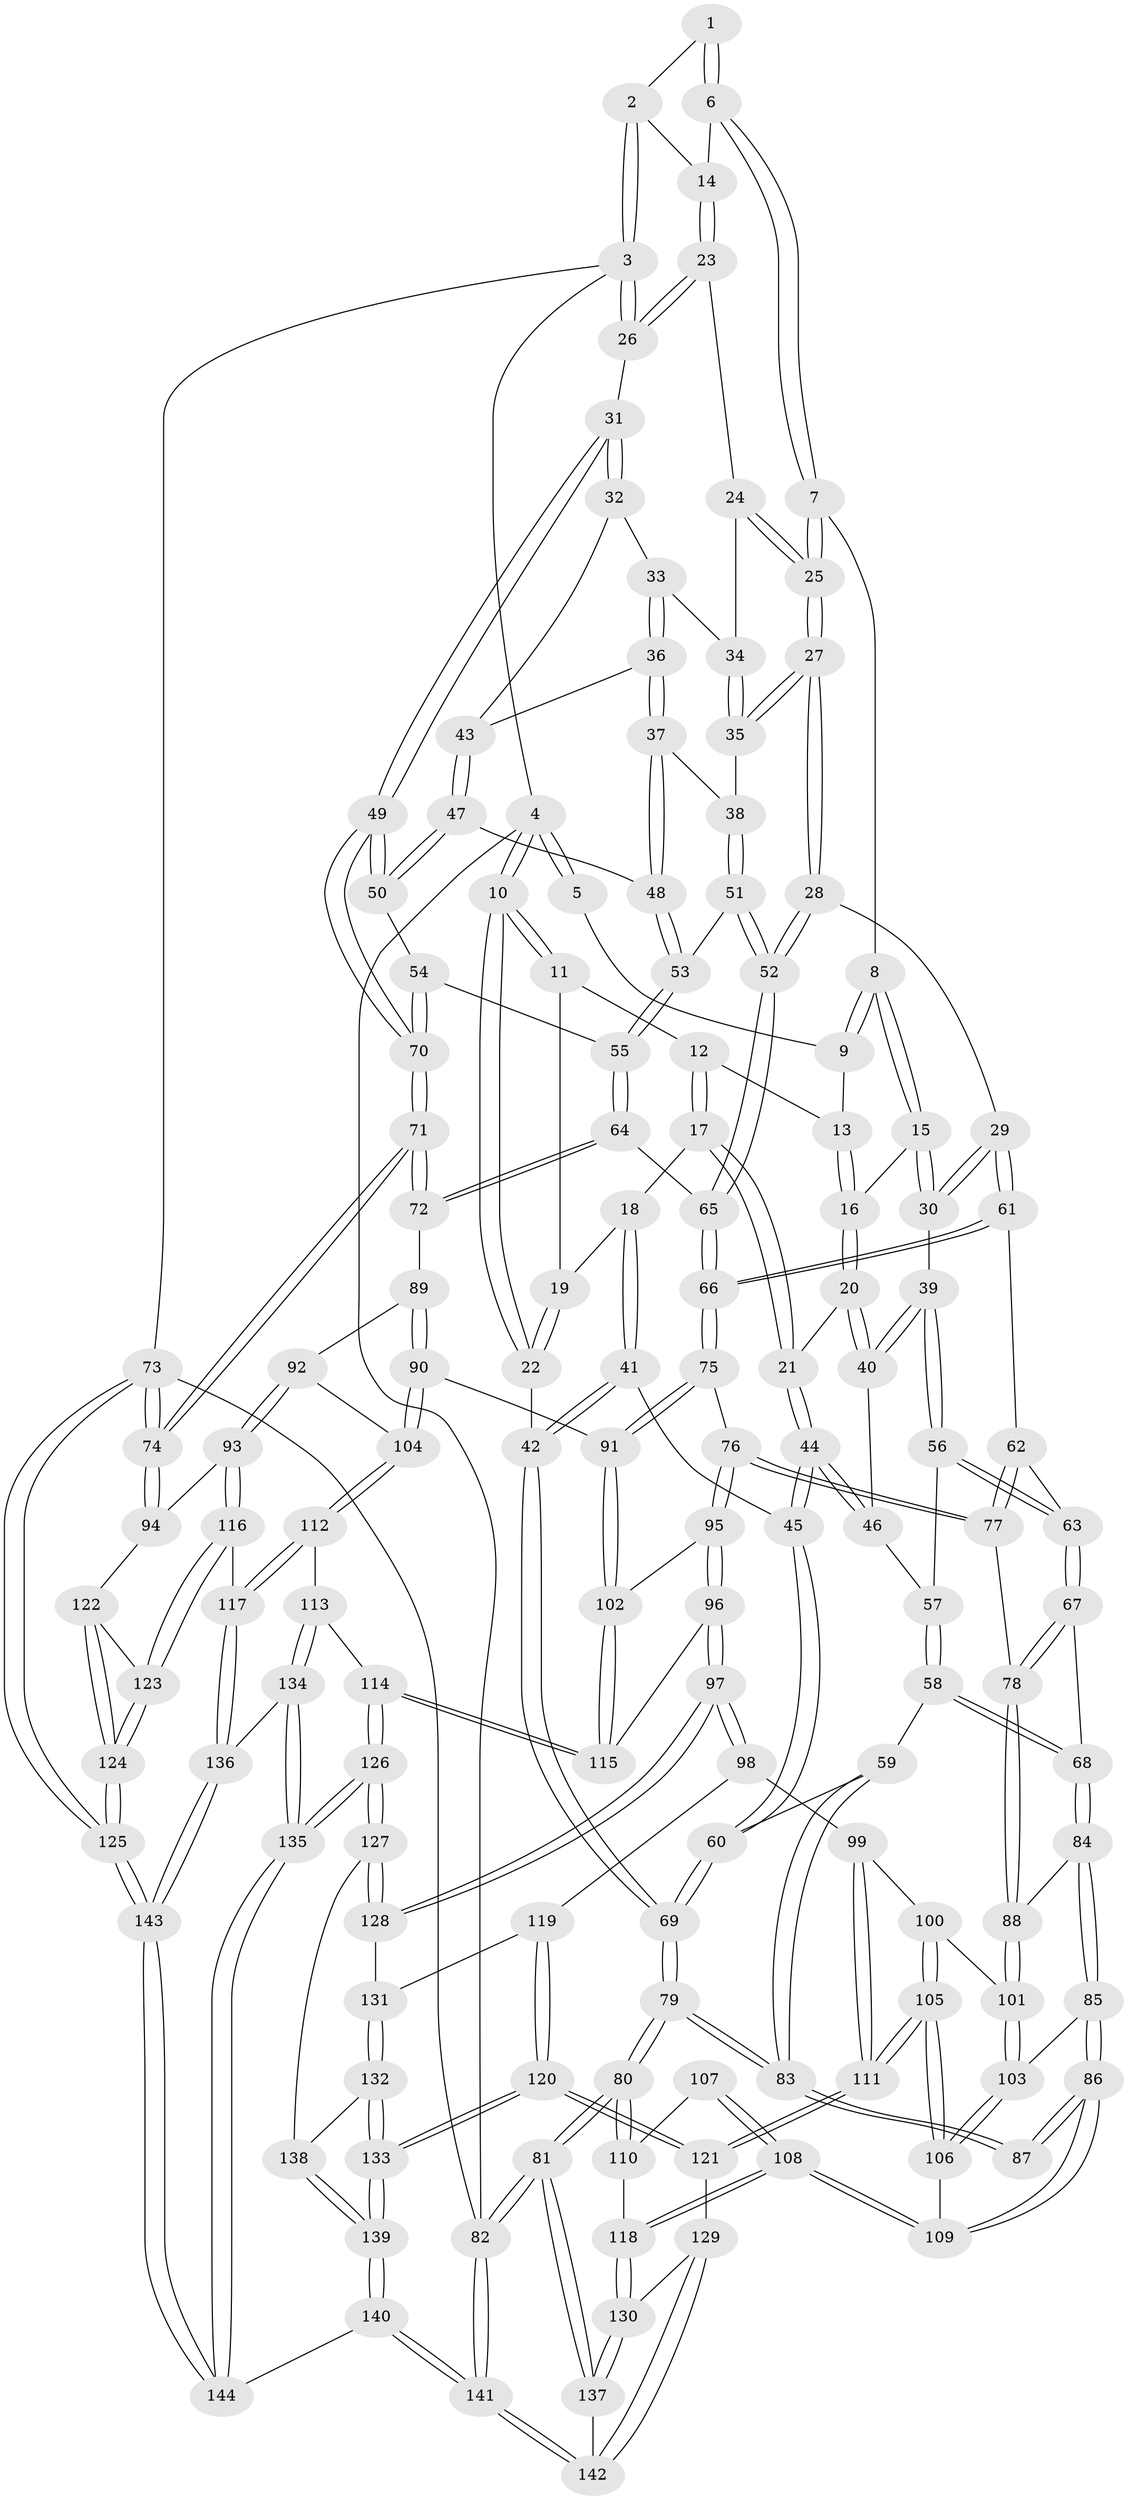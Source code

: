 // coarse degree distribution, {5: 0.43023255813953487, 2: 0.011627906976744186, 4: 0.26744186046511625, 7: 0.03488372093023256, 3: 0.13953488372093023, 6: 0.09302325581395349, 1: 0.011627906976744186, 9: 0.011627906976744186}
// Generated by graph-tools (version 1.1) at 2025/06/03/04/25 22:06:37]
// undirected, 144 vertices, 357 edges
graph export_dot {
graph [start="1"]
  node [color=gray90,style=filled];
  1 [pos="+0.4834079338923349+0"];
  2 [pos="+0.6410293390982894+0"];
  3 [pos="+1+0"];
  4 [pos="+0+0"];
  5 [pos="+0.2706171202738442+0"];
  6 [pos="+0.4442497638701757+0.10776627149499737"];
  7 [pos="+0.4072185980365094+0.15708853368487072"];
  8 [pos="+0.369759960740763+0.1482684343018033"];
  9 [pos="+0.2697341637263552+0"];
  10 [pos="+0+0"];
  11 [pos="+0.09083321384850647+0.09689213398431548"];
  12 [pos="+0.12078280274156654+0.10536999093462342"];
  13 [pos="+0.200844814237536+0.04133812358657919"];
  14 [pos="+0.6522415809479092+0.025644307570303195"];
  15 [pos="+0.27342290107093137+0.20246440554681808"];
  16 [pos="+0.264765953467806+0.2031240280543667"];
  17 [pos="+0.1638112970602867+0.22756084402283758"];
  18 [pos="+0.08224300802585921+0.23944662757640162"];
  19 [pos="+0.06064758944309893+0.16096674798324673"];
  20 [pos="+0.19839183682031597+0.23724797628104577"];
  21 [pos="+0.17538624616152496+0.23281355552706506"];
  22 [pos="+0+0.1210076840761411"];
  23 [pos="+0.6678901770811457+0.08271654592126011"];
  24 [pos="+0.6668740529304246+0.13426846171167797"];
  25 [pos="+0.5031095500671178+0.2561910770820686"];
  26 [pos="+1+0.06398288767267711"];
  27 [pos="+0.4998372340655686+0.3021015349481801"];
  28 [pos="+0.4959783584170051+0.32230499870201135"];
  29 [pos="+0.48555837689417947+0.3351841492175608"];
  30 [pos="+0.3504408005381963+0.3333908216268771"];
  31 [pos="+1+0.067968472796893"];
  32 [pos="+0.960229868623694+0.17479248962689936"];
  33 [pos="+0.8083776971047713+0.19541555542987563"];
  34 [pos="+0.6969410454514026+0.16745704254686905"];
  35 [pos="+0.7152310402315001+0.2998906885421037"];
  36 [pos="+0.8115477609854405+0.30988828811342056"];
  37 [pos="+0.721885248213637+0.31266678563733663"];
  38 [pos="+0.7198712503038985+0.31235939766155996"];
  39 [pos="+0.29935258993626185+0.37659577138294825"];
  40 [pos="+0.2068050122169476+0.2802839298448514"];
  41 [pos="+0+0.29829732293769806"];
  42 [pos="+0+0.27141299502299737"];
  43 [pos="+0.8171973239392839+0.3129868097227931"];
  44 [pos="+0.087747535847648+0.3935040433685075"];
  45 [pos="+0.08367306402514173+0.3956261588250571"];
  46 [pos="+0.1837481368477558+0.37770330126600815"];
  47 [pos="+0.8469535664732084+0.35195349126980374"];
  48 [pos="+0.7915131298802622+0.38290092829750977"];
  49 [pos="+1+0.2710765403554095"];
  50 [pos="+0.8489196682018804+0.3530117219701033"];
  51 [pos="+0.6885856744486523+0.37785238375636865"];
  52 [pos="+0.668283838770932+0.4069887474028658"];
  53 [pos="+0.7861449263611053+0.3928010171265884"];
  54 [pos="+0.8520897440174098+0.43717174724263946"];
  55 [pos="+0.7869834226076664+0.4726146794497327"];
  56 [pos="+0.28885526687807966+0.40663851266823436"];
  57 [pos="+0.19871373673923878+0.3934984797327489"];
  58 [pos="+0.17241558402942767+0.5544683108093504"];
  59 [pos="+0.11298045525466131+0.5296687526066127"];
  60 [pos="+0.09317781920082467+0.4803371299315757"];
  61 [pos="+0.4702156571558595+0.4255963131969285"];
  62 [pos="+0.4047182026998341+0.4990044077633426"];
  63 [pos="+0.3147309210430781+0.5105544124632297"];
  64 [pos="+0.7046809091553972+0.5621087483213665"];
  65 [pos="+0.700837897120611+0.5616650171087118"];
  66 [pos="+0.6596176512400159+0.5819711915084768"];
  67 [pos="+0.28265528257864214+0.5423294704474163"];
  68 [pos="+0.1840193465367494+0.5631188375822458"];
  69 [pos="+0+0.4209361354526361"];
  70 [pos="+1+0.5296770406520659"];
  71 [pos="+1+0.5777083847000102"];
  72 [pos="+0.8018006062510694+0.6171089995973268"];
  73 [pos="+1+1"];
  74 [pos="+1+0.7172230045485671"];
  75 [pos="+0.6090411525413848+0.6372307663558537"];
  76 [pos="+0.546973101745248+0.667619632188699"];
  77 [pos="+0.4985364348693955+0.6530415734023567"];
  78 [pos="+0.36146063127901146+0.6968454510281721"];
  79 [pos="+0+0.6724990361269386"];
  80 [pos="+0+0.8544808937058413"];
  81 [pos="+0+0.9640672969063704"];
  82 [pos="+0+1"];
  83 [pos="+0+0.6704654080596363"];
  84 [pos="+0.16982454276805187+0.6694330798250951"];
  85 [pos="+0.14466952819154866+0.72170935747842"];
  86 [pos="+0.13298899553484744+0.7318835430840418"];
  87 [pos="+0.043942843198457496+0.7255388640885339"];
  88 [pos="+0.3509205870459506+0.7151308570970433"];
  89 [pos="+0.8024616506310078+0.6338182560641142"];
  90 [pos="+0.6967869668329131+0.7924526427770316"];
  91 [pos="+0.6955247825014375+0.7916765438148236"];
  92 [pos="+0.8180029747253994+0.7526436876988573"];
  93 [pos="+0.86701824179366+0.819710923921927"];
  94 [pos="+0.885021053948073+0.8227144639571994"];
  95 [pos="+0.5328587555818214+0.7723434340792137"];
  96 [pos="+0.5146613106560504+0.8047225058624248"];
  97 [pos="+0.48820486005790226+0.8411128399160516"];
  98 [pos="+0.4240987147470501+0.8325006638338249"];
  99 [pos="+0.3850306801089098+0.7919912271390749"];
  100 [pos="+0.3673456344416343+0.7605353577680802"];
  101 [pos="+0.3504980996101043+0.7173139745402486"];
  102 [pos="+0.6234424714006959+0.8220615630539823"];
  103 [pos="+0.26808276652988255+0.7767765868416037"];
  104 [pos="+0.7039871146776451+0.7987827363222041"];
  105 [pos="+0.2719857225199747+0.8698039733370732"];
  106 [pos="+0.2654060775620367+0.8591588680408192"];
  107 [pos="+0.04679271148185811+0.8171216974741358"];
  108 [pos="+0.11463309203171239+0.8795225492263395"];
  109 [pos="+0.14157319080547498+0.8206599025504252"];
  110 [pos="+0.020484118523628917+0.8522089671752183"];
  111 [pos="+0.27794226857258975+0.8829058069158514"];
  112 [pos="+0.7269735838877083+0.8793453830273508"];
  113 [pos="+0.6406670098760927+0.9018685103135815"];
  114 [pos="+0.6312544625048424+0.8992603325459086"];
  115 [pos="+0.6263278794022261+0.8817996563745008"];
  116 [pos="+0.7721058015552564+0.8976916220555105"];
  117 [pos="+0.7596749314799528+0.9011077115674498"];
  118 [pos="+0.11410227628057908+0.8811532965013391"];
  119 [pos="+0.3710382028757939+0.887498306669917"];
  120 [pos="+0.28754328217238795+0.8938594857539864"];
  121 [pos="+0.27876325860202783+0.8863152133757042"];
  122 [pos="+0.8904913934712294+0.8456164859512312"];
  123 [pos="+0.8636198644367911+0.9656043775286124"];
  124 [pos="+1+1"];
  125 [pos="+1+1"];
  126 [pos="+0.5291073794718042+0.9429392965767828"];
  127 [pos="+0.5106322594005743+0.9224766865495166"];
  128 [pos="+0.49830155915723146+0.8802683149345142"];
  129 [pos="+0.23419046954645248+0.9132310386240166"];
  130 [pos="+0.11438716360412368+0.889393713017124"];
  131 [pos="+0.38672309072647276+0.9212735524901078"];
  132 [pos="+0.39078970131750423+0.9323419904108106"];
  133 [pos="+0.3115114418476067+0.9894909335252703"];
  134 [pos="+0.6486613845697944+0.9376120722124552"];
  135 [pos="+0.5690511541757324+1"];
  136 [pos="+0.7347125107544197+1"];
  137 [pos="+0.1043700172812462+0.9239250176827605"];
  138 [pos="+0.41896968811255114+0.9550618821613888"];
  139 [pos="+0.30972353439973+1"];
  140 [pos="+0.30948872958884777+1"];
  141 [pos="+0.162172027620827+1"];
  142 [pos="+0.14861044282322455+1"];
  143 [pos="+0.7284246539861976+1"];
  144 [pos="+0.5761385611648979+1"];
  1 -- 2;
  1 -- 6;
  1 -- 6;
  2 -- 3;
  2 -- 3;
  2 -- 14;
  3 -- 4;
  3 -- 26;
  3 -- 26;
  3 -- 73;
  4 -- 5;
  4 -- 5;
  4 -- 10;
  4 -- 10;
  4 -- 82;
  5 -- 9;
  6 -- 7;
  6 -- 7;
  6 -- 14;
  7 -- 8;
  7 -- 25;
  7 -- 25;
  8 -- 9;
  8 -- 9;
  8 -- 15;
  8 -- 15;
  9 -- 13;
  10 -- 11;
  10 -- 11;
  10 -- 22;
  10 -- 22;
  11 -- 12;
  11 -- 19;
  12 -- 13;
  12 -- 17;
  12 -- 17;
  13 -- 16;
  13 -- 16;
  14 -- 23;
  14 -- 23;
  15 -- 16;
  15 -- 30;
  15 -- 30;
  16 -- 20;
  16 -- 20;
  17 -- 18;
  17 -- 21;
  17 -- 21;
  18 -- 19;
  18 -- 41;
  18 -- 41;
  19 -- 22;
  19 -- 22;
  20 -- 21;
  20 -- 40;
  20 -- 40;
  21 -- 44;
  21 -- 44;
  22 -- 42;
  23 -- 24;
  23 -- 26;
  23 -- 26;
  24 -- 25;
  24 -- 25;
  24 -- 34;
  25 -- 27;
  25 -- 27;
  26 -- 31;
  27 -- 28;
  27 -- 28;
  27 -- 35;
  27 -- 35;
  28 -- 29;
  28 -- 52;
  28 -- 52;
  29 -- 30;
  29 -- 30;
  29 -- 61;
  29 -- 61;
  30 -- 39;
  31 -- 32;
  31 -- 32;
  31 -- 49;
  31 -- 49;
  32 -- 33;
  32 -- 43;
  33 -- 34;
  33 -- 36;
  33 -- 36;
  34 -- 35;
  34 -- 35;
  35 -- 38;
  36 -- 37;
  36 -- 37;
  36 -- 43;
  37 -- 38;
  37 -- 48;
  37 -- 48;
  38 -- 51;
  38 -- 51;
  39 -- 40;
  39 -- 40;
  39 -- 56;
  39 -- 56;
  40 -- 46;
  41 -- 42;
  41 -- 42;
  41 -- 45;
  42 -- 69;
  42 -- 69;
  43 -- 47;
  43 -- 47;
  44 -- 45;
  44 -- 45;
  44 -- 46;
  44 -- 46;
  45 -- 60;
  45 -- 60;
  46 -- 57;
  47 -- 48;
  47 -- 50;
  47 -- 50;
  48 -- 53;
  48 -- 53;
  49 -- 50;
  49 -- 50;
  49 -- 70;
  49 -- 70;
  50 -- 54;
  51 -- 52;
  51 -- 52;
  51 -- 53;
  52 -- 65;
  52 -- 65;
  53 -- 55;
  53 -- 55;
  54 -- 55;
  54 -- 70;
  54 -- 70;
  55 -- 64;
  55 -- 64;
  56 -- 57;
  56 -- 63;
  56 -- 63;
  57 -- 58;
  57 -- 58;
  58 -- 59;
  58 -- 68;
  58 -- 68;
  59 -- 60;
  59 -- 83;
  59 -- 83;
  60 -- 69;
  60 -- 69;
  61 -- 62;
  61 -- 66;
  61 -- 66;
  62 -- 63;
  62 -- 77;
  62 -- 77;
  63 -- 67;
  63 -- 67;
  64 -- 65;
  64 -- 72;
  64 -- 72;
  65 -- 66;
  65 -- 66;
  66 -- 75;
  66 -- 75;
  67 -- 68;
  67 -- 78;
  67 -- 78;
  68 -- 84;
  68 -- 84;
  69 -- 79;
  69 -- 79;
  70 -- 71;
  70 -- 71;
  71 -- 72;
  71 -- 72;
  71 -- 74;
  71 -- 74;
  72 -- 89;
  73 -- 74;
  73 -- 74;
  73 -- 125;
  73 -- 125;
  73 -- 82;
  74 -- 94;
  74 -- 94;
  75 -- 76;
  75 -- 91;
  75 -- 91;
  76 -- 77;
  76 -- 77;
  76 -- 95;
  76 -- 95;
  77 -- 78;
  78 -- 88;
  78 -- 88;
  79 -- 80;
  79 -- 80;
  79 -- 83;
  79 -- 83;
  80 -- 81;
  80 -- 81;
  80 -- 110;
  80 -- 110;
  81 -- 82;
  81 -- 82;
  81 -- 137;
  81 -- 137;
  82 -- 141;
  82 -- 141;
  83 -- 87;
  83 -- 87;
  84 -- 85;
  84 -- 85;
  84 -- 88;
  85 -- 86;
  85 -- 86;
  85 -- 103;
  86 -- 87;
  86 -- 87;
  86 -- 109;
  86 -- 109;
  88 -- 101;
  88 -- 101;
  89 -- 90;
  89 -- 90;
  89 -- 92;
  90 -- 91;
  90 -- 104;
  90 -- 104;
  91 -- 102;
  91 -- 102;
  92 -- 93;
  92 -- 93;
  92 -- 104;
  93 -- 94;
  93 -- 116;
  93 -- 116;
  94 -- 122;
  95 -- 96;
  95 -- 96;
  95 -- 102;
  96 -- 97;
  96 -- 97;
  96 -- 115;
  97 -- 98;
  97 -- 98;
  97 -- 128;
  97 -- 128;
  98 -- 99;
  98 -- 119;
  99 -- 100;
  99 -- 111;
  99 -- 111;
  100 -- 101;
  100 -- 105;
  100 -- 105;
  101 -- 103;
  101 -- 103;
  102 -- 115;
  102 -- 115;
  103 -- 106;
  103 -- 106;
  104 -- 112;
  104 -- 112;
  105 -- 106;
  105 -- 106;
  105 -- 111;
  105 -- 111;
  106 -- 109;
  107 -- 108;
  107 -- 108;
  107 -- 110;
  108 -- 109;
  108 -- 109;
  108 -- 118;
  108 -- 118;
  110 -- 118;
  111 -- 121;
  111 -- 121;
  112 -- 113;
  112 -- 117;
  112 -- 117;
  113 -- 114;
  113 -- 134;
  113 -- 134;
  114 -- 115;
  114 -- 115;
  114 -- 126;
  114 -- 126;
  116 -- 117;
  116 -- 123;
  116 -- 123;
  117 -- 136;
  117 -- 136;
  118 -- 130;
  118 -- 130;
  119 -- 120;
  119 -- 120;
  119 -- 131;
  120 -- 121;
  120 -- 121;
  120 -- 133;
  120 -- 133;
  121 -- 129;
  122 -- 123;
  122 -- 124;
  122 -- 124;
  123 -- 124;
  123 -- 124;
  124 -- 125;
  124 -- 125;
  125 -- 143;
  125 -- 143;
  126 -- 127;
  126 -- 127;
  126 -- 135;
  126 -- 135;
  127 -- 128;
  127 -- 128;
  127 -- 138;
  128 -- 131;
  129 -- 130;
  129 -- 142;
  129 -- 142;
  130 -- 137;
  130 -- 137;
  131 -- 132;
  131 -- 132;
  132 -- 133;
  132 -- 133;
  132 -- 138;
  133 -- 139;
  133 -- 139;
  134 -- 135;
  134 -- 135;
  134 -- 136;
  135 -- 144;
  135 -- 144;
  136 -- 143;
  136 -- 143;
  137 -- 142;
  138 -- 139;
  138 -- 139;
  139 -- 140;
  139 -- 140;
  140 -- 141;
  140 -- 141;
  140 -- 144;
  141 -- 142;
  141 -- 142;
  143 -- 144;
  143 -- 144;
}
